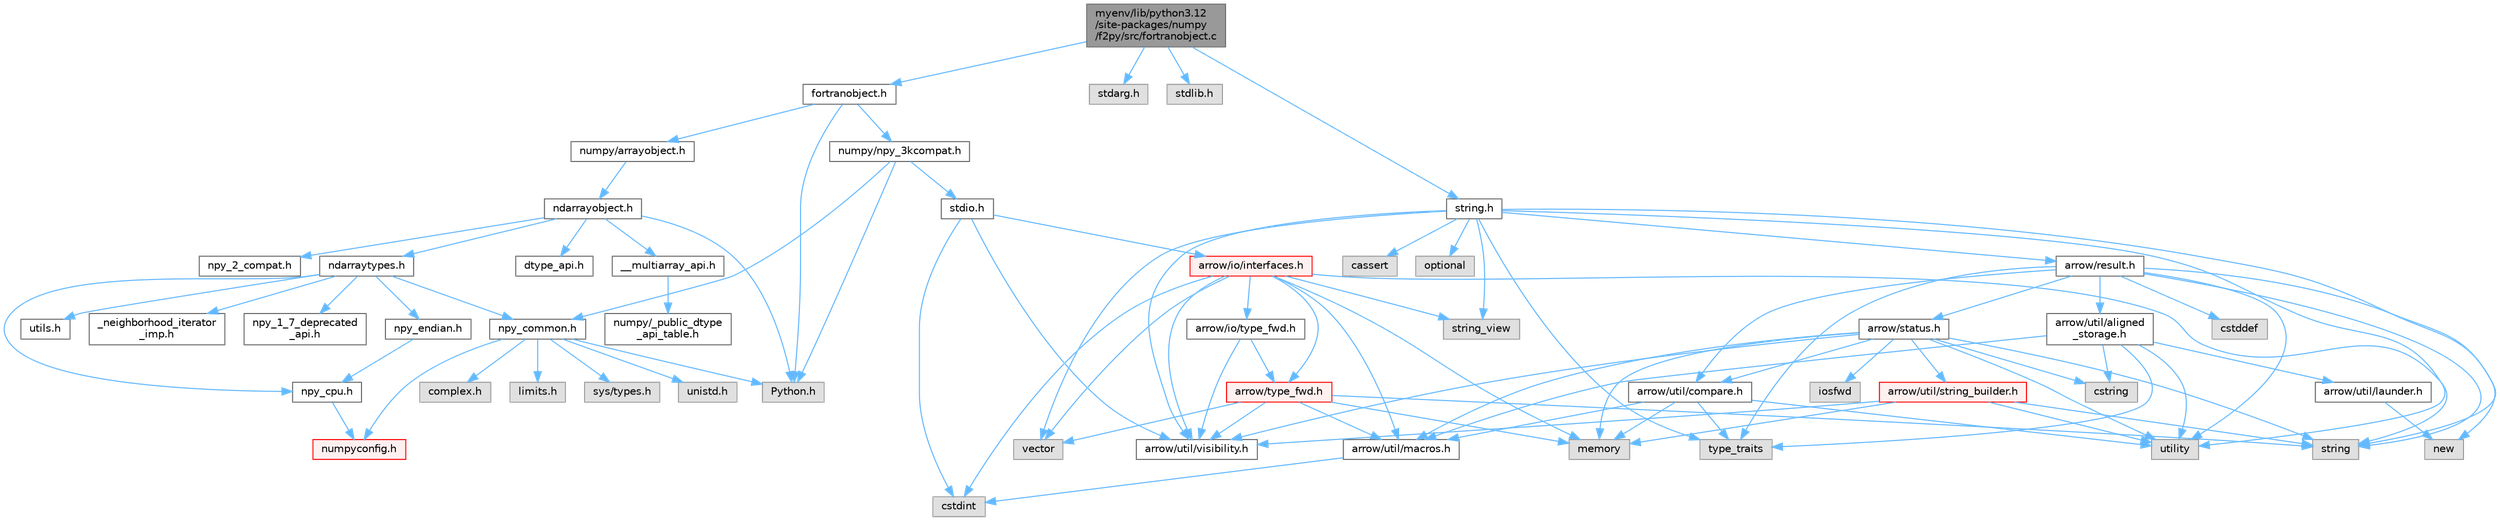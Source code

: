 digraph "myenv/lib/python3.12/site-packages/numpy/f2py/src/fortranobject.c"
{
 // LATEX_PDF_SIZE
  bgcolor="transparent";
  edge [fontname=Helvetica,fontsize=10,labelfontname=Helvetica,labelfontsize=10];
  node [fontname=Helvetica,fontsize=10,shape=box,height=0.2,width=0.4];
  Node1 [id="Node000001",label="myenv/lib/python3.12\l/site-packages/numpy\l/f2py/src/fortranobject.c",height=0.2,width=0.4,color="gray40", fillcolor="grey60", style="filled", fontcolor="black",tooltip=" "];
  Node1 -> Node2 [id="edge1_Node000001_Node000002",color="steelblue1",style="solid",tooltip=" "];
  Node2 [id="Node000002",label="fortranobject.h",height=0.2,width=0.4,color="grey40", fillcolor="white", style="filled",URL="$fortranobject_8h.html",tooltip=" "];
  Node2 -> Node3 [id="edge2_Node000002_Node000003",color="steelblue1",style="solid",tooltip=" "];
  Node3 [id="Node000003",label="Python.h",height=0.2,width=0.4,color="grey60", fillcolor="#E0E0E0", style="filled",tooltip=" "];
  Node2 -> Node4 [id="edge3_Node000002_Node000004",color="steelblue1",style="solid",tooltip=" "];
  Node4 [id="Node000004",label="numpy/arrayobject.h",height=0.2,width=0.4,color="grey40", fillcolor="white", style="filled",URL="$arrayobject_8h.html",tooltip=" "];
  Node4 -> Node5 [id="edge4_Node000004_Node000005",color="steelblue1",style="solid",tooltip=" "];
  Node5 [id="Node000005",label="ndarrayobject.h",height=0.2,width=0.4,color="grey40", fillcolor="white", style="filled",URL="$ndarrayobject_8h.html",tooltip=" "];
  Node5 -> Node3 [id="edge5_Node000005_Node000003",color="steelblue1",style="solid",tooltip=" "];
  Node5 -> Node6 [id="edge6_Node000005_Node000006",color="steelblue1",style="solid",tooltip=" "];
  Node6 [id="Node000006",label="ndarraytypes.h",height=0.2,width=0.4,color="grey40", fillcolor="white", style="filled",URL="$ndarraytypes_8h.html",tooltip=" "];
  Node6 -> Node7 [id="edge7_Node000006_Node000007",color="steelblue1",style="solid",tooltip=" "];
  Node7 [id="Node000007",label="npy_common.h",height=0.2,width=0.4,color="grey40", fillcolor="white", style="filled",URL="$npy__common_8h.html",tooltip=" "];
  Node7 -> Node3 [id="edge8_Node000007_Node000003",color="steelblue1",style="solid",tooltip=" "];
  Node7 -> Node8 [id="edge9_Node000007_Node000008",color="steelblue1",style="solid",tooltip=" "];
  Node8 [id="Node000008",label="numpyconfig.h",height=0.2,width=0.4,color="red", fillcolor="#FFF0F0", style="filled",URL="$numpyconfig_8h.html",tooltip=" "];
  Node7 -> Node10 [id="edge10_Node000007_Node000010",color="steelblue1",style="solid",tooltip=" "];
  Node10 [id="Node000010",label="sys/types.h",height=0.2,width=0.4,color="grey60", fillcolor="#E0E0E0", style="filled",tooltip=" "];
  Node7 -> Node11 [id="edge11_Node000007_Node000011",color="steelblue1",style="solid",tooltip=" "];
  Node11 [id="Node000011",label="unistd.h",height=0.2,width=0.4,color="grey60", fillcolor="#E0E0E0", style="filled",tooltip=" "];
  Node7 -> Node12 [id="edge12_Node000007_Node000012",color="steelblue1",style="solid",tooltip=" "];
  Node12 [id="Node000012",label="complex.h",height=0.2,width=0.4,color="grey60", fillcolor="#E0E0E0", style="filled",tooltip=" "];
  Node7 -> Node13 [id="edge13_Node000007_Node000013",color="steelblue1",style="solid",tooltip=" "];
  Node13 [id="Node000013",label="limits.h",height=0.2,width=0.4,color="grey60", fillcolor="#E0E0E0", style="filled",tooltip=" "];
  Node6 -> Node14 [id="edge14_Node000006_Node000014",color="steelblue1",style="solid",tooltip=" "];
  Node14 [id="Node000014",label="npy_endian.h",height=0.2,width=0.4,color="grey40", fillcolor="white", style="filled",URL="$npy__endian_8h.html",tooltip=" "];
  Node14 -> Node15 [id="edge15_Node000014_Node000015",color="steelblue1",style="solid",tooltip=" "];
  Node15 [id="Node000015",label="npy_cpu.h",height=0.2,width=0.4,color="grey40", fillcolor="white", style="filled",URL="$npy__cpu_8h.html",tooltip=" "];
  Node15 -> Node8 [id="edge16_Node000015_Node000008",color="steelblue1",style="solid",tooltip=" "];
  Node6 -> Node15 [id="edge17_Node000006_Node000015",color="steelblue1",style="solid",tooltip=" "];
  Node6 -> Node16 [id="edge18_Node000006_Node000016",color="steelblue1",style="solid",tooltip=" "];
  Node16 [id="Node000016",label="utils.h",height=0.2,width=0.4,color="grey40", fillcolor="white", style="filled",URL="$numpy_2__core_2include_2numpy_2utils_8h.html",tooltip=" "];
  Node6 -> Node17 [id="edge19_Node000006_Node000017",color="steelblue1",style="solid",tooltip=" "];
  Node17 [id="Node000017",label="_neighborhood_iterator\l_imp.h",height=0.2,width=0.4,color="grey40", fillcolor="white", style="filled",URL="$__neighborhood__iterator__imp_8h.html",tooltip=" "];
  Node6 -> Node18 [id="edge20_Node000006_Node000018",color="steelblue1",style="solid",tooltip=" "];
  Node18 [id="Node000018",label="npy_1_7_deprecated\l_api.h",height=0.2,width=0.4,color="grey40", fillcolor="white", style="filled",URL="$npy__1__7__deprecated__api_8h.html",tooltip=" "];
  Node5 -> Node19 [id="edge21_Node000005_Node000019",color="steelblue1",style="solid",tooltip=" "];
  Node19 [id="Node000019",label="dtype_api.h",height=0.2,width=0.4,color="grey40", fillcolor="white", style="filled",URL="$dtype__api_8h.html",tooltip=" "];
  Node5 -> Node20 [id="edge22_Node000005_Node000020",color="steelblue1",style="solid",tooltip=" "];
  Node20 [id="Node000020",label="__multiarray_api.h",height=0.2,width=0.4,color="grey40", fillcolor="white", style="filled",URL="$____multiarray__api_8h.html",tooltip=" "];
  Node20 -> Node21 [id="edge23_Node000020_Node000021",color="steelblue1",style="solid",tooltip=" "];
  Node21 [id="Node000021",label="numpy/_public_dtype\l_api_table.h",height=0.2,width=0.4,color="grey40", fillcolor="white", style="filled",URL="$__public__dtype__api__table_8h.html",tooltip=" "];
  Node5 -> Node22 [id="edge24_Node000005_Node000022",color="steelblue1",style="solid",tooltip=" "];
  Node22 [id="Node000022",label="npy_2_compat.h",height=0.2,width=0.4,color="grey40", fillcolor="white", style="filled",URL="$npy__2__compat_8h.html",tooltip=" "];
  Node2 -> Node23 [id="edge25_Node000002_Node000023",color="steelblue1",style="solid",tooltip=" "];
  Node23 [id="Node000023",label="numpy/npy_3kcompat.h",height=0.2,width=0.4,color="grey40", fillcolor="white", style="filled",URL="$npy__3kcompat_8h.html",tooltip=" "];
  Node23 -> Node3 [id="edge26_Node000023_Node000003",color="steelblue1",style="solid",tooltip=" "];
  Node23 -> Node24 [id="edge27_Node000023_Node000024",color="steelblue1",style="solid",tooltip=" "];
  Node24 [id="Node000024",label="stdio.h",height=0.2,width=0.4,color="grey40", fillcolor="white", style="filled",URL="$stdio_8h.html",tooltip=" "];
  Node24 -> Node25 [id="edge28_Node000024_Node000025",color="steelblue1",style="solid",tooltip=" "];
  Node25 [id="Node000025",label="cstdint",height=0.2,width=0.4,color="grey60", fillcolor="#E0E0E0", style="filled",tooltip=" "];
  Node24 -> Node26 [id="edge29_Node000024_Node000026",color="steelblue1",style="solid",tooltip=" "];
  Node26 [id="Node000026",label="arrow/io/interfaces.h",height=0.2,width=0.4,color="red", fillcolor="#FFF0F0", style="filled",URL="$interfaces_8h.html",tooltip=" "];
  Node26 -> Node25 [id="edge30_Node000026_Node000025",color="steelblue1",style="solid",tooltip=" "];
  Node26 -> Node27 [id="edge31_Node000026_Node000027",color="steelblue1",style="solid",tooltip=" "];
  Node27 [id="Node000027",label="memory",height=0.2,width=0.4,color="grey60", fillcolor="#E0E0E0", style="filled",tooltip=" "];
  Node26 -> Node28 [id="edge32_Node000026_Node000028",color="steelblue1",style="solid",tooltip=" "];
  Node28 [id="Node000028",label="string",height=0.2,width=0.4,color="grey60", fillcolor="#E0E0E0", style="filled",tooltip=" "];
  Node26 -> Node29 [id="edge33_Node000026_Node000029",color="steelblue1",style="solid",tooltip=" "];
  Node29 [id="Node000029",label="string_view",height=0.2,width=0.4,color="grey60", fillcolor="#E0E0E0", style="filled",tooltip=" "];
  Node26 -> Node30 [id="edge34_Node000026_Node000030",color="steelblue1",style="solid",tooltip=" "];
  Node30 [id="Node000030",label="vector",height=0.2,width=0.4,color="grey60", fillcolor="#E0E0E0", style="filled",tooltip=" "];
  Node26 -> Node31 [id="edge35_Node000026_Node000031",color="steelblue1",style="solid",tooltip=" "];
  Node31 [id="Node000031",label="arrow/io/type_fwd.h",height=0.2,width=0.4,color="grey40", fillcolor="white", style="filled",URL="$arrow_2io_2type__fwd_8h.html",tooltip=" "];
  Node31 -> Node32 [id="edge36_Node000031_Node000032",color="steelblue1",style="solid",tooltip=" "];
  Node32 [id="Node000032",label="arrow/type_fwd.h",height=0.2,width=0.4,color="red", fillcolor="#FFF0F0", style="filled",URL="$arrow_2type__fwd_8h.html",tooltip=" "];
  Node32 -> Node27 [id="edge37_Node000032_Node000027",color="steelblue1",style="solid",tooltip=" "];
  Node32 -> Node28 [id="edge38_Node000032_Node000028",color="steelblue1",style="solid",tooltip=" "];
  Node32 -> Node30 [id="edge39_Node000032_Node000030",color="steelblue1",style="solid",tooltip=" "];
  Node32 -> Node34 [id="edge40_Node000032_Node000034",color="steelblue1",style="solid",tooltip=" "];
  Node34 [id="Node000034",label="arrow/util/macros.h",height=0.2,width=0.4,color="grey40", fillcolor="white", style="filled",URL="$macros_8h.html",tooltip=" "];
  Node34 -> Node25 [id="edge41_Node000034_Node000025",color="steelblue1",style="solid",tooltip=" "];
  Node32 -> Node35 [id="edge42_Node000032_Node000035",color="steelblue1",style="solid",tooltip=" "];
  Node35 [id="Node000035",label="arrow/util/visibility.h",height=0.2,width=0.4,color="grey40", fillcolor="white", style="filled",URL="$include_2arrow_2util_2visibility_8h.html",tooltip=" "];
  Node31 -> Node35 [id="edge43_Node000031_Node000035",color="steelblue1",style="solid",tooltip=" "];
  Node26 -> Node32 [id="edge44_Node000026_Node000032",color="steelblue1",style="solid",tooltip=" "];
  Node26 -> Node34 [id="edge45_Node000026_Node000034",color="steelblue1",style="solid",tooltip=" "];
  Node26 -> Node35 [id="edge46_Node000026_Node000035",color="steelblue1",style="solid",tooltip=" "];
  Node24 -> Node35 [id="edge47_Node000024_Node000035",color="steelblue1",style="solid",tooltip=" "];
  Node23 -> Node7 [id="edge48_Node000023_Node000007",color="steelblue1",style="solid",tooltip=" "];
  Node1 -> Node47 [id="edge49_Node000001_Node000047",color="steelblue1",style="solid",tooltip=" "];
  Node47 [id="Node000047",label="stdarg.h",height=0.2,width=0.4,color="grey60", fillcolor="#E0E0E0", style="filled",tooltip=" "];
  Node1 -> Node48 [id="edge50_Node000001_Node000048",color="steelblue1",style="solid",tooltip=" "];
  Node48 [id="Node000048",label="stdlib.h",height=0.2,width=0.4,color="grey60", fillcolor="#E0E0E0", style="filled",tooltip=" "];
  Node1 -> Node49 [id="edge51_Node000001_Node000049",color="steelblue1",style="solid",tooltip=" "];
  Node49 [id="Node000049",label="string.h",height=0.2,width=0.4,color="grey40", fillcolor="white", style="filled",URL="$string_8h.html",tooltip=" "];
  Node49 -> Node50 [id="edge52_Node000049_Node000050",color="steelblue1",style="solid",tooltip=" "];
  Node50 [id="Node000050",label="cassert",height=0.2,width=0.4,color="grey60", fillcolor="#E0E0E0", style="filled",tooltip=" "];
  Node49 -> Node51 [id="edge53_Node000049_Node000051",color="steelblue1",style="solid",tooltip=" "];
  Node51 [id="Node000051",label="optional",height=0.2,width=0.4,color="grey60", fillcolor="#E0E0E0", style="filled",tooltip=" "];
  Node49 -> Node28 [id="edge54_Node000049_Node000028",color="steelblue1",style="solid",tooltip=" "];
  Node49 -> Node29 [id="edge55_Node000049_Node000029",color="steelblue1",style="solid",tooltip=" "];
  Node49 -> Node43 [id="edge56_Node000049_Node000043",color="steelblue1",style="solid",tooltip=" "];
  Node43 [id="Node000043",label="type_traits",height=0.2,width=0.4,color="grey60", fillcolor="#E0E0E0", style="filled",tooltip=" "];
  Node49 -> Node41 [id="edge57_Node000049_Node000041",color="steelblue1",style="solid",tooltip=" "];
  Node41 [id="Node000041",label="utility",height=0.2,width=0.4,color="grey60", fillcolor="#E0E0E0", style="filled",tooltip=" "];
  Node49 -> Node30 [id="edge58_Node000049_Node000030",color="steelblue1",style="solid",tooltip=" "];
  Node49 -> Node52 [id="edge59_Node000049_Node000052",color="steelblue1",style="solid",tooltip=" "];
  Node52 [id="Node000052",label="arrow/result.h",height=0.2,width=0.4,color="grey40", fillcolor="white", style="filled",URL="$result_8h.html",tooltip=" "];
  Node52 -> Node53 [id="edge60_Node000052_Node000053",color="steelblue1",style="solid",tooltip=" "];
  Node53 [id="Node000053",label="cstddef",height=0.2,width=0.4,color="grey60", fillcolor="#E0E0E0", style="filled",tooltip=" "];
  Node52 -> Node54 [id="edge61_Node000052_Node000054",color="steelblue1",style="solid",tooltip=" "];
  Node54 [id="Node000054",label="new",height=0.2,width=0.4,color="grey60", fillcolor="#E0E0E0", style="filled",tooltip=" "];
  Node52 -> Node28 [id="edge62_Node000052_Node000028",color="steelblue1",style="solid",tooltip=" "];
  Node52 -> Node43 [id="edge63_Node000052_Node000043",color="steelblue1",style="solid",tooltip=" "];
  Node52 -> Node41 [id="edge64_Node000052_Node000041",color="steelblue1",style="solid",tooltip=" "];
  Node52 -> Node38 [id="edge65_Node000052_Node000038",color="steelblue1",style="solid",tooltip=" "];
  Node38 [id="Node000038",label="arrow/status.h",height=0.2,width=0.4,color="grey40", fillcolor="white", style="filled",URL="$status_8h.html",tooltip=" "];
  Node38 -> Node39 [id="edge66_Node000038_Node000039",color="steelblue1",style="solid",tooltip=" "];
  Node39 [id="Node000039",label="cstring",height=0.2,width=0.4,color="grey60", fillcolor="#E0E0E0", style="filled",tooltip=" "];
  Node38 -> Node40 [id="edge67_Node000038_Node000040",color="steelblue1",style="solid",tooltip=" "];
  Node40 [id="Node000040",label="iosfwd",height=0.2,width=0.4,color="grey60", fillcolor="#E0E0E0", style="filled",tooltip=" "];
  Node38 -> Node27 [id="edge68_Node000038_Node000027",color="steelblue1",style="solid",tooltip=" "];
  Node38 -> Node28 [id="edge69_Node000038_Node000028",color="steelblue1",style="solid",tooltip=" "];
  Node38 -> Node41 [id="edge70_Node000038_Node000041",color="steelblue1",style="solid",tooltip=" "];
  Node38 -> Node42 [id="edge71_Node000038_Node000042",color="steelblue1",style="solid",tooltip=" "];
  Node42 [id="Node000042",label="arrow/util/compare.h",height=0.2,width=0.4,color="grey40", fillcolor="white", style="filled",URL="$util_2compare_8h.html",tooltip=" "];
  Node42 -> Node27 [id="edge72_Node000042_Node000027",color="steelblue1",style="solid",tooltip=" "];
  Node42 -> Node43 [id="edge73_Node000042_Node000043",color="steelblue1",style="solid",tooltip=" "];
  Node42 -> Node41 [id="edge74_Node000042_Node000041",color="steelblue1",style="solid",tooltip=" "];
  Node42 -> Node34 [id="edge75_Node000042_Node000034",color="steelblue1",style="solid",tooltip=" "];
  Node38 -> Node34 [id="edge76_Node000038_Node000034",color="steelblue1",style="solid",tooltip=" "];
  Node38 -> Node44 [id="edge77_Node000038_Node000044",color="steelblue1",style="solid",tooltip=" "];
  Node44 [id="Node000044",label="arrow/util/string_builder.h",height=0.2,width=0.4,color="red", fillcolor="#FFF0F0", style="filled",URL="$string__builder_8h.html",tooltip=" "];
  Node44 -> Node27 [id="edge78_Node000044_Node000027",color="steelblue1",style="solid",tooltip=" "];
  Node44 -> Node28 [id="edge79_Node000044_Node000028",color="steelblue1",style="solid",tooltip=" "];
  Node44 -> Node41 [id="edge80_Node000044_Node000041",color="steelblue1",style="solid",tooltip=" "];
  Node44 -> Node35 [id="edge81_Node000044_Node000035",color="steelblue1",style="solid",tooltip=" "];
  Node38 -> Node35 [id="edge82_Node000038_Node000035",color="steelblue1",style="solid",tooltip=" "];
  Node52 -> Node55 [id="edge83_Node000052_Node000055",color="steelblue1",style="solid",tooltip=" "];
  Node55 [id="Node000055",label="arrow/util/aligned\l_storage.h",height=0.2,width=0.4,color="grey40", fillcolor="white", style="filled",URL="$aligned__storage_8h.html",tooltip=" "];
  Node55 -> Node39 [id="edge84_Node000055_Node000039",color="steelblue1",style="solid",tooltip=" "];
  Node55 -> Node43 [id="edge85_Node000055_Node000043",color="steelblue1",style="solid",tooltip=" "];
  Node55 -> Node41 [id="edge86_Node000055_Node000041",color="steelblue1",style="solid",tooltip=" "];
  Node55 -> Node56 [id="edge87_Node000055_Node000056",color="steelblue1",style="solid",tooltip=" "];
  Node56 [id="Node000056",label="arrow/util/launder.h",height=0.2,width=0.4,color="grey40", fillcolor="white", style="filled",URL="$launder_8h.html",tooltip=" "];
  Node56 -> Node54 [id="edge88_Node000056_Node000054",color="steelblue1",style="solid",tooltip=" "];
  Node55 -> Node34 [id="edge89_Node000055_Node000034",color="steelblue1",style="solid",tooltip=" "];
  Node52 -> Node42 [id="edge90_Node000052_Node000042",color="steelblue1",style="solid",tooltip=" "];
  Node49 -> Node35 [id="edge91_Node000049_Node000035",color="steelblue1",style="solid",tooltip=" "];
}
